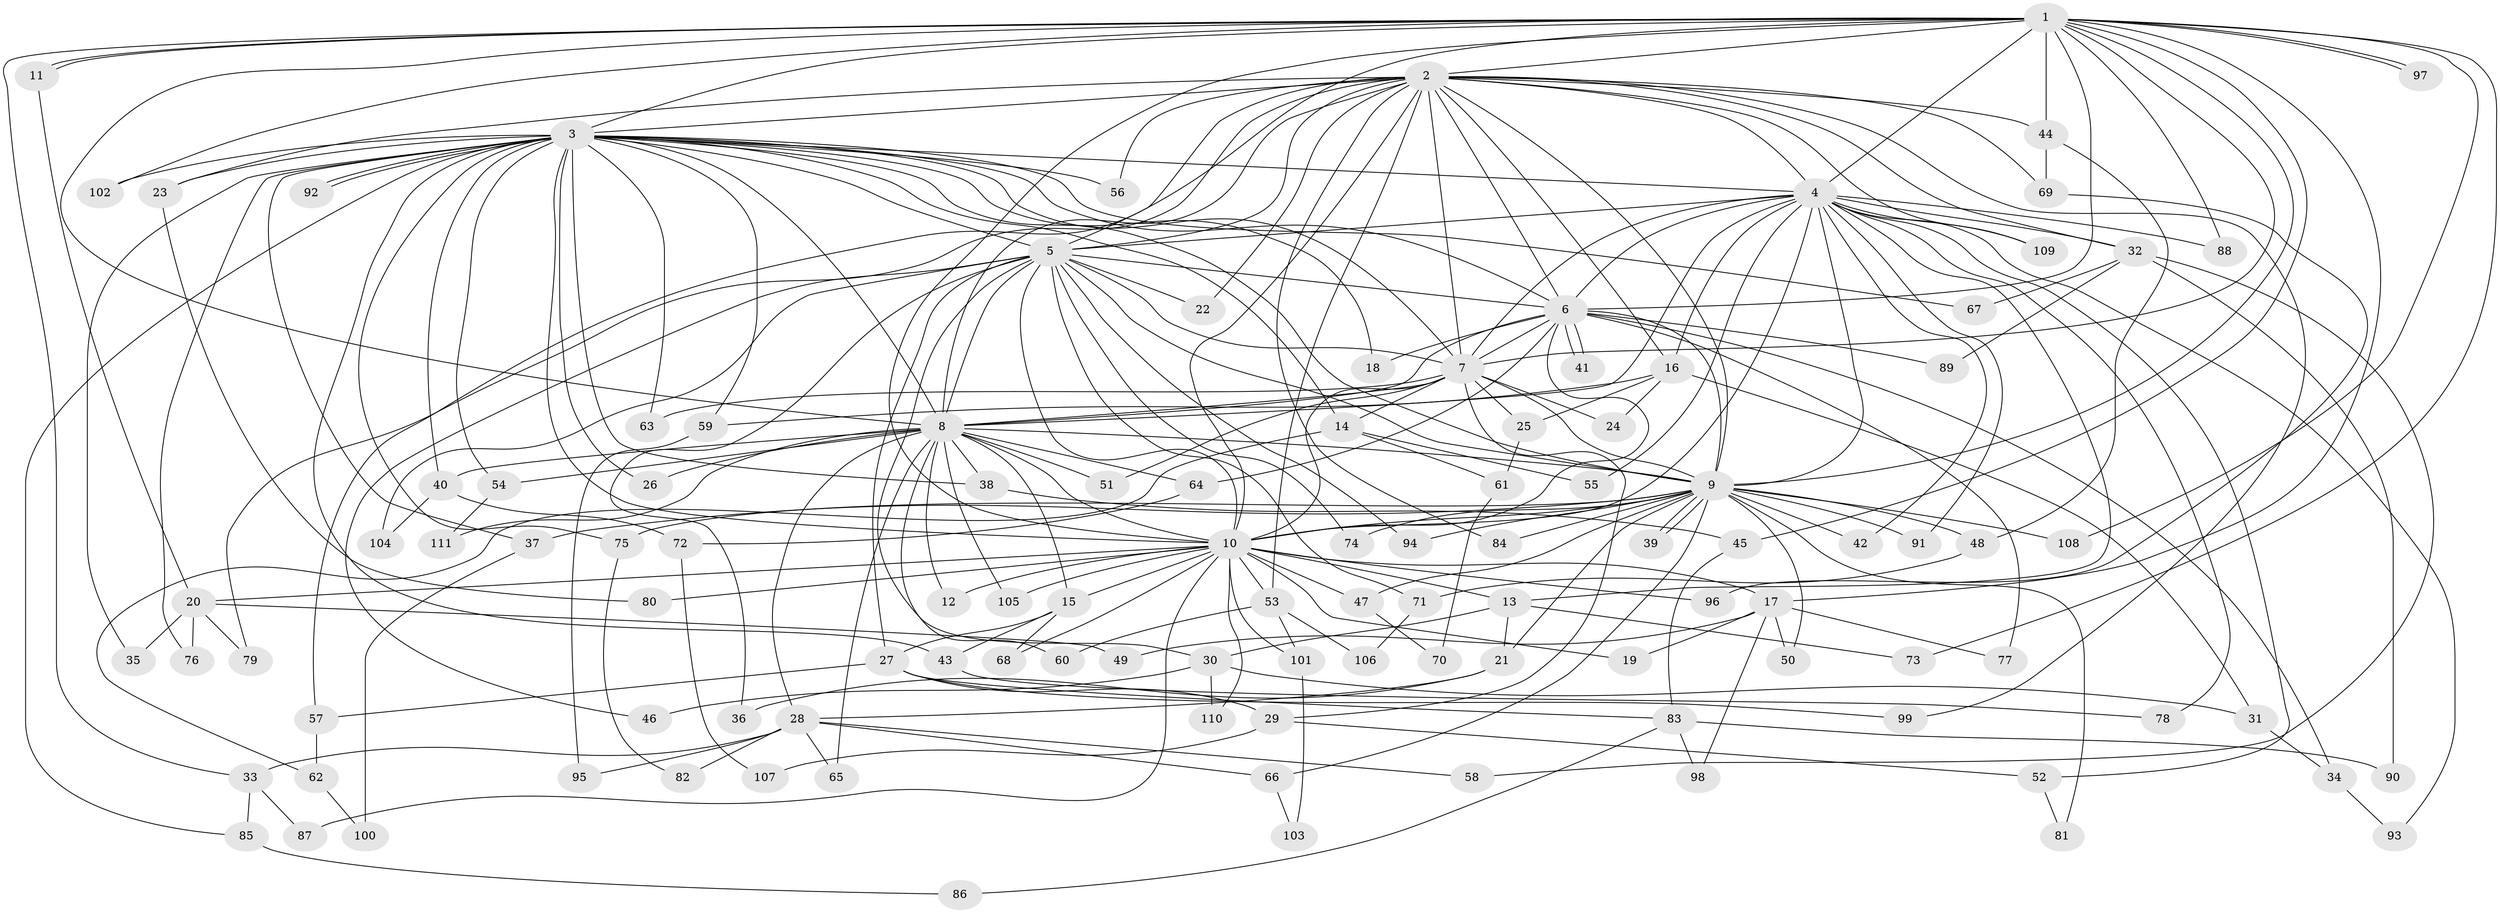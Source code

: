// coarse degree distribution, {18: 0.05454545454545454, 20: 0.01818181818181818, 23: 0.01818181818181818, 16: 0.01818181818181818, 14: 0.01818181818181818, 15: 0.01818181818181818, 21: 0.01818181818181818, 3: 0.16363636363636364, 6: 0.05454545454545454, 5: 0.03636363636363636, 7: 0.01818181818181818, 2: 0.43636363636363634, 9: 0.01818181818181818, 11: 0.01818181818181818, 4: 0.07272727272727272, 1: 0.01818181818181818}
// Generated by graph-tools (version 1.1) at 2025/17/03/04/25 18:17:35]
// undirected, 111 vertices, 247 edges
graph export_dot {
graph [start="1"]
  node [color=gray90,style=filled];
  1;
  2;
  3;
  4;
  5;
  6;
  7;
  8;
  9;
  10;
  11;
  12;
  13;
  14;
  15;
  16;
  17;
  18;
  19;
  20;
  21;
  22;
  23;
  24;
  25;
  26;
  27;
  28;
  29;
  30;
  31;
  32;
  33;
  34;
  35;
  36;
  37;
  38;
  39;
  40;
  41;
  42;
  43;
  44;
  45;
  46;
  47;
  48;
  49;
  50;
  51;
  52;
  53;
  54;
  55;
  56;
  57;
  58;
  59;
  60;
  61;
  62;
  63;
  64;
  65;
  66;
  67;
  68;
  69;
  70;
  71;
  72;
  73;
  74;
  75;
  76;
  77;
  78;
  79;
  80;
  81;
  82;
  83;
  84;
  85;
  86;
  87;
  88;
  89;
  90;
  91;
  92;
  93;
  94;
  95;
  96;
  97;
  98;
  99;
  100;
  101;
  102;
  103;
  104;
  105;
  106;
  107;
  108;
  109;
  110;
  111;
  1 -- 2;
  1 -- 3;
  1 -- 4;
  1 -- 5;
  1 -- 6;
  1 -- 7;
  1 -- 8;
  1 -- 9;
  1 -- 10;
  1 -- 11;
  1 -- 11;
  1 -- 17;
  1 -- 33;
  1 -- 44;
  1 -- 45;
  1 -- 73;
  1 -- 88;
  1 -- 97;
  1 -- 97;
  1 -- 102;
  1 -- 108;
  2 -- 3;
  2 -- 4;
  2 -- 5;
  2 -- 6;
  2 -- 7;
  2 -- 8;
  2 -- 9;
  2 -- 10;
  2 -- 16;
  2 -- 22;
  2 -- 23;
  2 -- 32;
  2 -- 44;
  2 -- 53;
  2 -- 56;
  2 -- 57;
  2 -- 69;
  2 -- 79;
  2 -- 84;
  2 -- 99;
  2 -- 109;
  3 -- 4;
  3 -- 5;
  3 -- 6;
  3 -- 7;
  3 -- 8;
  3 -- 9;
  3 -- 10;
  3 -- 14;
  3 -- 18;
  3 -- 23;
  3 -- 26;
  3 -- 35;
  3 -- 37;
  3 -- 38;
  3 -- 40;
  3 -- 43;
  3 -- 54;
  3 -- 56;
  3 -- 59;
  3 -- 63;
  3 -- 67;
  3 -- 75;
  3 -- 76;
  3 -- 85;
  3 -- 92;
  3 -- 92;
  3 -- 102;
  4 -- 5;
  4 -- 6;
  4 -- 7;
  4 -- 8;
  4 -- 9;
  4 -- 10;
  4 -- 13;
  4 -- 16;
  4 -- 32;
  4 -- 42;
  4 -- 52;
  4 -- 55;
  4 -- 78;
  4 -- 88;
  4 -- 91;
  4 -- 93;
  4 -- 109;
  5 -- 6;
  5 -- 7;
  5 -- 8;
  5 -- 9;
  5 -- 10;
  5 -- 22;
  5 -- 27;
  5 -- 30;
  5 -- 36;
  5 -- 46;
  5 -- 71;
  5 -- 74;
  5 -- 94;
  5 -- 104;
  6 -- 7;
  6 -- 8;
  6 -- 9;
  6 -- 10;
  6 -- 18;
  6 -- 34;
  6 -- 41;
  6 -- 41;
  6 -- 64;
  6 -- 77;
  6 -- 89;
  7 -- 8;
  7 -- 9;
  7 -- 10;
  7 -- 14;
  7 -- 24;
  7 -- 25;
  7 -- 29;
  7 -- 51;
  7 -- 63;
  8 -- 9;
  8 -- 10;
  8 -- 12;
  8 -- 15;
  8 -- 26;
  8 -- 28;
  8 -- 38;
  8 -- 40;
  8 -- 51;
  8 -- 54;
  8 -- 60;
  8 -- 64;
  8 -- 65;
  8 -- 105;
  8 -- 111;
  9 -- 10;
  9 -- 21;
  9 -- 37;
  9 -- 39;
  9 -- 39;
  9 -- 42;
  9 -- 47;
  9 -- 48;
  9 -- 50;
  9 -- 66;
  9 -- 74;
  9 -- 75;
  9 -- 81;
  9 -- 84;
  9 -- 91;
  9 -- 94;
  9 -- 108;
  10 -- 12;
  10 -- 13;
  10 -- 15;
  10 -- 17;
  10 -- 19;
  10 -- 20;
  10 -- 47;
  10 -- 53;
  10 -- 68;
  10 -- 80;
  10 -- 87;
  10 -- 96;
  10 -- 101;
  10 -- 105;
  10 -- 110;
  11 -- 20;
  13 -- 21;
  13 -- 30;
  13 -- 73;
  14 -- 55;
  14 -- 61;
  14 -- 62;
  15 -- 27;
  15 -- 43;
  15 -- 68;
  16 -- 24;
  16 -- 25;
  16 -- 31;
  16 -- 59;
  17 -- 19;
  17 -- 49;
  17 -- 50;
  17 -- 77;
  17 -- 98;
  20 -- 35;
  20 -- 49;
  20 -- 76;
  20 -- 79;
  21 -- 28;
  21 -- 36;
  23 -- 80;
  25 -- 61;
  27 -- 29;
  27 -- 57;
  27 -- 83;
  27 -- 99;
  28 -- 33;
  28 -- 58;
  28 -- 65;
  28 -- 66;
  28 -- 82;
  28 -- 95;
  29 -- 52;
  29 -- 107;
  30 -- 31;
  30 -- 46;
  30 -- 110;
  31 -- 34;
  32 -- 58;
  32 -- 67;
  32 -- 89;
  32 -- 90;
  33 -- 85;
  33 -- 87;
  34 -- 93;
  37 -- 100;
  38 -- 45;
  40 -- 72;
  40 -- 104;
  43 -- 78;
  44 -- 48;
  44 -- 69;
  45 -- 83;
  47 -- 70;
  48 -- 71;
  52 -- 81;
  53 -- 60;
  53 -- 101;
  53 -- 106;
  54 -- 111;
  57 -- 62;
  59 -- 95;
  61 -- 70;
  62 -- 100;
  64 -- 72;
  66 -- 103;
  69 -- 96;
  71 -- 106;
  72 -- 107;
  75 -- 82;
  83 -- 86;
  83 -- 90;
  83 -- 98;
  85 -- 86;
  101 -- 103;
}
